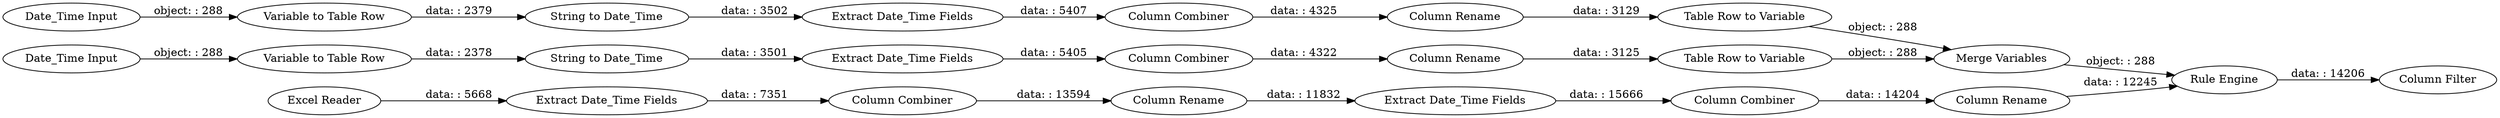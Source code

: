 digraph {
	"1049067438924147237_2" [label="Date_Time Input"]
	"1049067438924147237_3" [label="Excel Reader"]
	"1049067438924147237_14" [label="Column Combiner"]
	"1049067438924147237_18" [label="Column Rename"]
	"1049067438924147237_15" [label="Column Rename"]
	"1049067438924147237_19" [label="Column Combiner"]
	"1049067438924147237_7" [label="Column Rename"]
	"1049067438924147237_10" [label="Column Rename"]
	"1049067438924147237_17" [label="Extract Date_Time Fields"]
	"1049067438924147237_24" [label="Column Filter"]
	"1049067438924147237_21" [label="Table Row to Variable"]
	"1049067438924147237_6" [label="Column Combiner"]
	"1049067438924147237_1" [label="Date_Time Input"]
	"1049067438924147237_9" [label="Column Combiner"]
	"1049067438924147237_22" [label="Merge Variables"]
	"1049067438924147237_13" [label="Extract Date_Time Fields"]
	"1049067438924147237_11" [label="Variable to Table Row"]
	"1049067438924147237_16" [label="String to Date_Time"]
	"1049067438924147237_12" [label="String to Date_Time"]
	"1049067438924147237_23" [label="Rule Engine"]
	"1049067438924147237_8" [label="Extract Date_Time Fields"]
	"1049067438924147237_5" [label="Extract Date_Time Fields"]
	"1049067438924147237_4" [label="Variable to Table Row"]
	"1049067438924147237_20" [label="Table Row to Variable"]
	"1049067438924147237_22" -> "1049067438924147237_23" [label="object: : 288"]
	"1049067438924147237_18" -> "1049067438924147237_21" [label="data: : 3125"]
	"1049067438924147237_4" -> "1049067438924147237_12" [label="data: : 2379"]
	"1049067438924147237_15" -> "1049067438924147237_20" [label="data: : 3129"]
	"1049067438924147237_2" -> "1049067438924147237_11" [label="object: : 288"]
	"1049067438924147237_13" -> "1049067438924147237_14" [label="data: : 5407"]
	"1049067438924147237_16" -> "1049067438924147237_17" [label="data: : 3501"]
	"1049067438924147237_9" -> "1049067438924147237_10" [label="data: : 14204"]
	"1049067438924147237_20" -> "1049067438924147237_22" [label="object: : 288"]
	"1049067438924147237_14" -> "1049067438924147237_15" [label="data: : 4325"]
	"1049067438924147237_12" -> "1049067438924147237_13" [label="data: : 3502"]
	"1049067438924147237_6" -> "1049067438924147237_7" [label="data: : 13594"]
	"1049067438924147237_3" -> "1049067438924147237_5" [label="data: : 5668"]
	"1049067438924147237_19" -> "1049067438924147237_18" [label="data: : 4322"]
	"1049067438924147237_23" -> "1049067438924147237_24" [label="data: : 14206"]
	"1049067438924147237_21" -> "1049067438924147237_22" [label="object: : 288"]
	"1049067438924147237_7" -> "1049067438924147237_8" [label="data: : 11832"]
	"1049067438924147237_5" -> "1049067438924147237_6" [label="data: : 7351"]
	"1049067438924147237_1" -> "1049067438924147237_4" [label="object: : 288"]
	"1049067438924147237_11" -> "1049067438924147237_16" [label="data: : 2378"]
	"1049067438924147237_10" -> "1049067438924147237_23" [label="data: : 12245"]
	"1049067438924147237_17" -> "1049067438924147237_19" [label="data: : 5405"]
	"1049067438924147237_8" -> "1049067438924147237_9" [label="data: : 15666"]
	rankdir=LR
}
